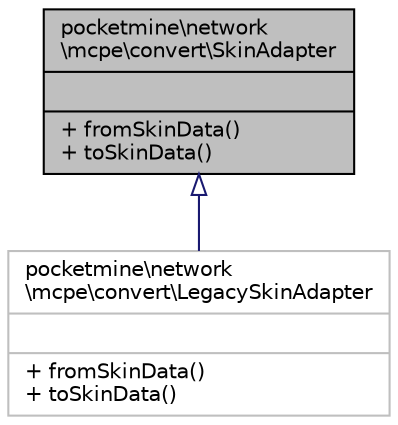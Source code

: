 digraph "pocketmine\network\mcpe\convert\SkinAdapter"
{
 // INTERACTIVE_SVG=YES
 // LATEX_PDF_SIZE
  edge [fontname="Helvetica",fontsize="10",labelfontname="Helvetica",labelfontsize="10"];
  node [fontname="Helvetica",fontsize="10",shape=record];
  Node1 [label="{pocketmine\\network\l\\mcpe\\convert\\SkinAdapter\n||+ fromSkinData()\l+ toSkinData()\l}",height=0.2,width=0.4,color="black", fillcolor="grey75", style="filled", fontcolor="black",tooltip=" "];
  Node1 -> Node2 [dir="back",color="midnightblue",fontsize="10",style="solid",arrowtail="onormal",fontname="Helvetica"];
  Node2 [label="{pocketmine\\network\l\\mcpe\\convert\\LegacySkinAdapter\n||+ fromSkinData()\l+ toSkinData()\l}",height=0.2,width=0.4,color="grey75", fillcolor="white", style="filled",URL="$d3/de8/classpocketmine_1_1network_1_1mcpe_1_1convert_1_1_legacy_skin_adapter.html",tooltip=" "];
}
